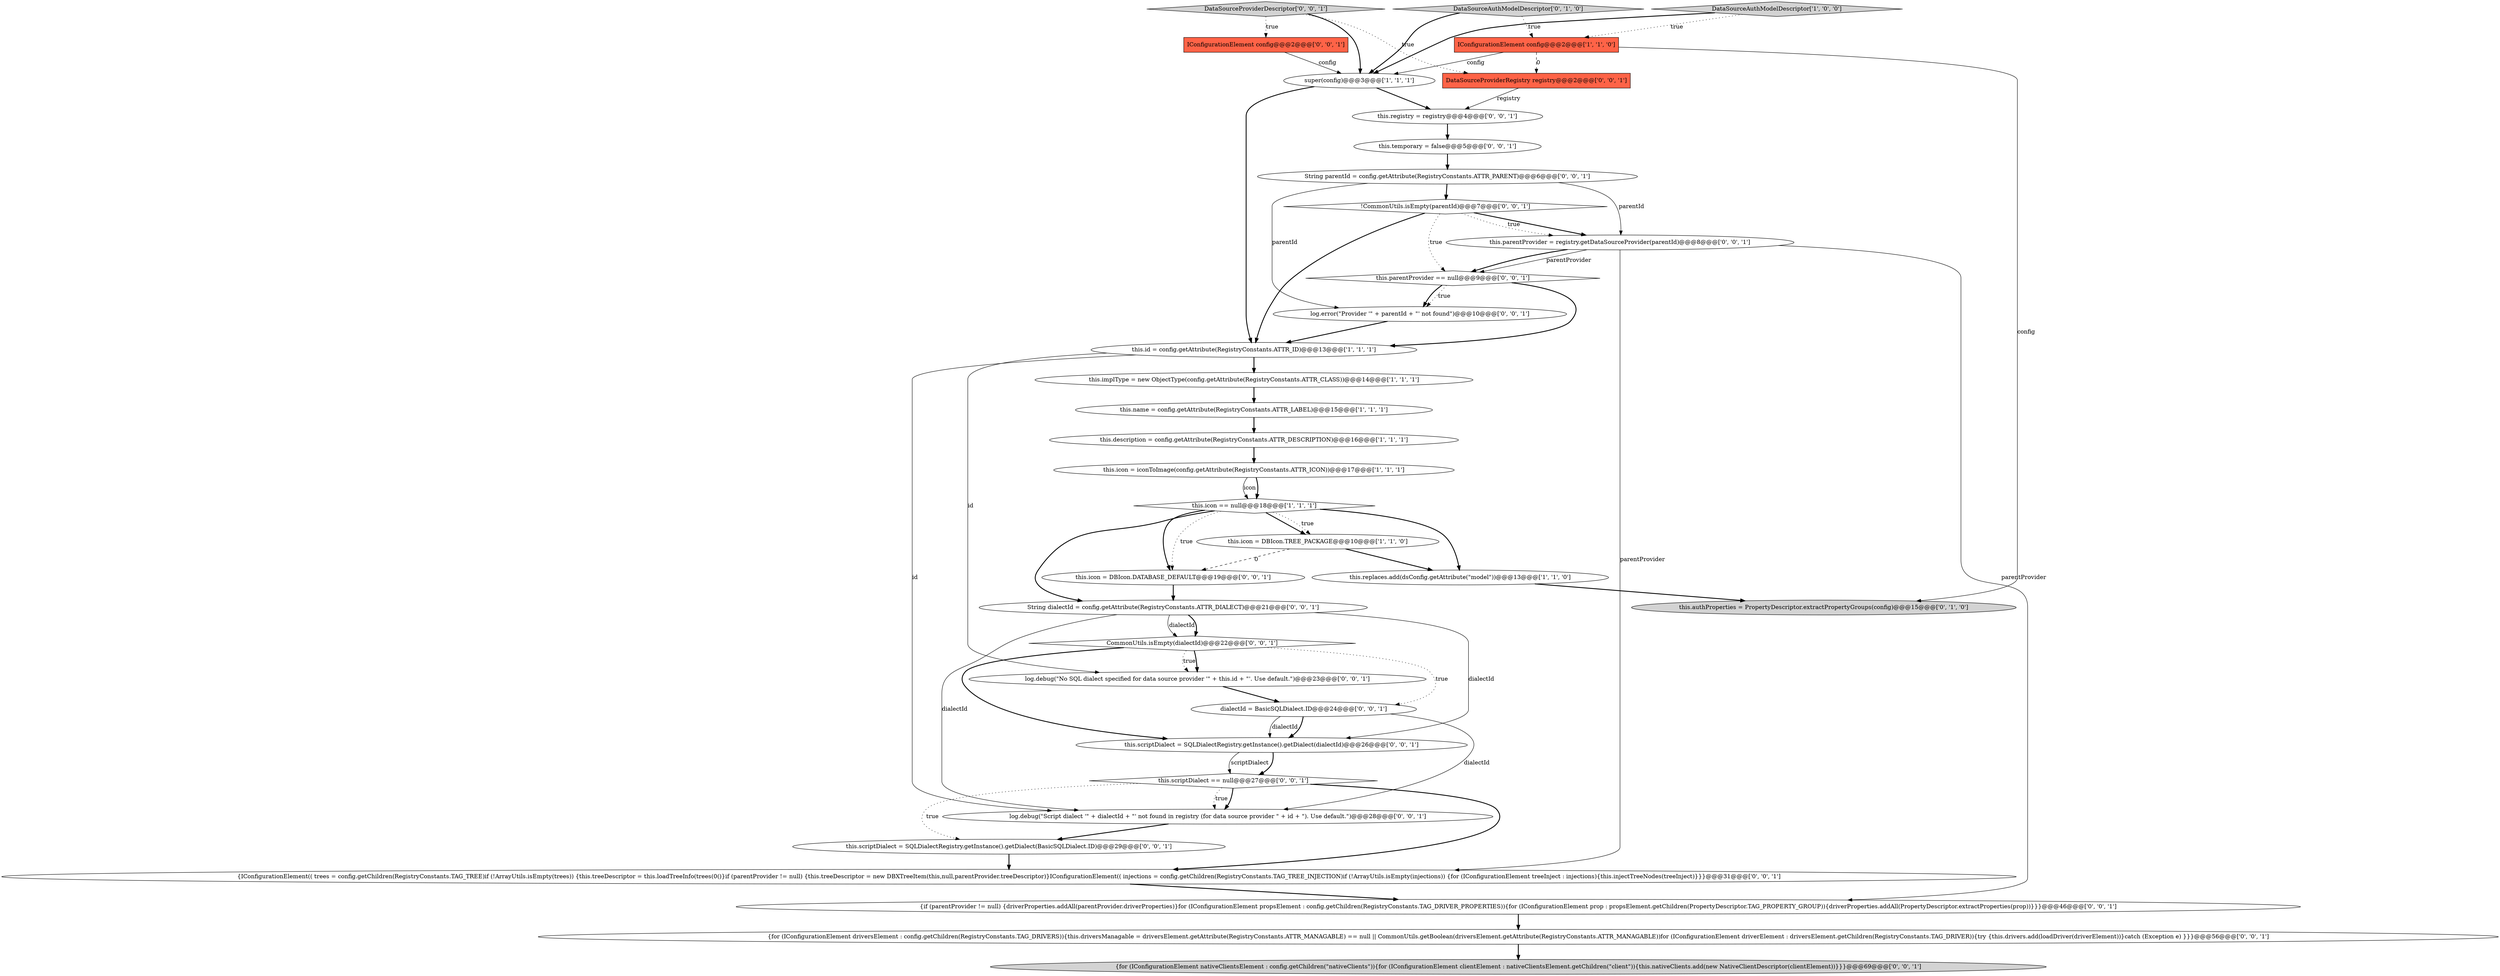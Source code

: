 digraph {
30 [style = filled, label = "IConfigurationElement config@@@2@@@['0', '0', '1']", fillcolor = tomato, shape = box image = "AAA0AAABBB3BBB"];
26 [style = filled, label = "{for (IConfigurationElement driversElement : config.getChildren(RegistryConstants.TAG_DRIVERS)){this.driversManagable = driversElement.getAttribute(RegistryConstants.ATTR_MANAGABLE) == null || CommonUtils.getBoolean(driversElement.getAttribute(RegistryConstants.ATTR_MANAGABLE))for (IConfigurationElement driverElement : driversElement.getChildren(RegistryConstants.TAG_DRIVER)){try {this.drivers.add(loadDriver(driverElement))}catch (Exception e) }}}@@@56@@@['0', '0', '1']", fillcolor = white, shape = ellipse image = "AAA0AAABBB3BBB"];
1 [style = filled, label = "this.replaces.add(dsConfig.getAttribute(\"model\"))@@@13@@@['1', '1', '0']", fillcolor = white, shape = ellipse image = "AAA0AAABBB1BBB"];
34 [style = filled, label = "DataSourceProviderRegistry registry@@@2@@@['0', '0', '1']", fillcolor = tomato, shape = box image = "AAA0AAABBB3BBB"];
19 [style = filled, label = "String dialectId = config.getAttribute(RegistryConstants.ATTR_DIALECT)@@@21@@@['0', '0', '1']", fillcolor = white, shape = ellipse image = "AAA0AAABBB3BBB"];
23 [style = filled, label = "this.icon = DBIcon.DATABASE_DEFAULT@@@19@@@['0', '0', '1']", fillcolor = white, shape = ellipse image = "AAA0AAABBB3BBB"];
35 [style = filled, label = "this.temporary = false@@@5@@@['0', '0', '1']", fillcolor = white, shape = ellipse image = "AAA0AAABBB3BBB"];
14 [style = filled, label = "log.debug(\"Script dialect '\" + dialectId + \"' not found in registry (for data source provider \" + id + \"). Use default.\")@@@28@@@['0', '0', '1']", fillcolor = white, shape = ellipse image = "AAA0AAABBB3BBB"];
20 [style = filled, label = "DataSourceProviderDescriptor['0', '0', '1']", fillcolor = lightgray, shape = diamond image = "AAA0AAABBB3BBB"];
6 [style = filled, label = "this.name = config.getAttribute(RegistryConstants.ATTR_LABEL)@@@15@@@['1', '1', '1']", fillcolor = white, shape = ellipse image = "AAA0AAABBB1BBB"];
16 [style = filled, label = "log.debug(\"No SQL dialect specified for data source provider '\" + this.id + \"'. Use default.\")@@@23@@@['0', '0', '1']", fillcolor = white, shape = ellipse image = "AAA0AAABBB3BBB"];
33 [style = filled, label = "!CommonUtils.isEmpty(parentId)@@@7@@@['0', '0', '1']", fillcolor = white, shape = diamond image = "AAA0AAABBB3BBB"];
21 [style = filled, label = "log.error(\"Provider '\" + parentId + \"' not found\")@@@10@@@['0', '0', '1']", fillcolor = white, shape = ellipse image = "AAA0AAABBB3BBB"];
0 [style = filled, label = "this.id = config.getAttribute(RegistryConstants.ATTR_ID)@@@13@@@['1', '1', '1']", fillcolor = white, shape = ellipse image = "AAA0AAABBB1BBB"];
22 [style = filled, label = "this.registry = registry@@@4@@@['0', '0', '1']", fillcolor = white, shape = ellipse image = "AAA0AAABBB3BBB"];
17 [style = filled, label = "{if (parentProvider != null) {driverProperties.addAll(parentProvider.driverProperties)}for (IConfigurationElement propsElement : config.getChildren(RegistryConstants.TAG_DRIVER_PROPERTIES)){for (IConfigurationElement prop : propsElement.getChildren(PropertyDescriptor.TAG_PROPERTY_GROUP)){driverProperties.addAll(PropertyDescriptor.extractProperties(prop))}}}@@@46@@@['0', '0', '1']", fillcolor = white, shape = ellipse image = "AAA0AAABBB3BBB"];
25 [style = filled, label = "CommonUtils.isEmpty(dialectId)@@@22@@@['0', '0', '1']", fillcolor = white, shape = diamond image = "AAA0AAABBB3BBB"];
10 [style = filled, label = "this.implType = new ObjectType(config.getAttribute(RegistryConstants.ATTR_CLASS))@@@14@@@['1', '1', '1']", fillcolor = white, shape = ellipse image = "AAA0AAABBB1BBB"];
4 [style = filled, label = "this.icon = iconToImage(config.getAttribute(RegistryConstants.ATTR_ICON))@@@17@@@['1', '1', '1']", fillcolor = white, shape = ellipse image = "AAA0AAABBB1BBB"];
27 [style = filled, label = "{IConfigurationElement(( trees = config.getChildren(RegistryConstants.TAG_TREE)if (!ArrayUtils.isEmpty(trees)) {this.treeDescriptor = this.loadTreeInfo(trees(0()}if (parentProvider != null) {this.treeDescriptor = new DBXTreeItem(this,null,parentProvider.treeDescriptor)}IConfigurationElement(( injections = config.getChildren(RegistryConstants.TAG_TREE_INJECTION)if (!ArrayUtils.isEmpty(injections)) {for (IConfigurationElement treeInject : injections){this.injectTreeNodes(treeInject)}}}@@@31@@@['0', '0', '1']", fillcolor = white, shape = ellipse image = "AAA0AAABBB3BBB"];
5 [style = filled, label = "super(config)@@@3@@@['1', '1', '1']", fillcolor = white, shape = ellipse image = "AAA0AAABBB1BBB"];
28 [style = filled, label = "this.scriptDialect = SQLDialectRegistry.getInstance().getDialect(BasicSQLDialect.ID)@@@29@@@['0', '0', '1']", fillcolor = white, shape = ellipse image = "AAA0AAABBB3BBB"];
2 [style = filled, label = "IConfigurationElement config@@@2@@@['1', '1', '0']", fillcolor = tomato, shape = box image = "AAA0AAABBB1BBB"];
8 [style = filled, label = "DataSourceAuthModelDescriptor['1', '0', '0']", fillcolor = lightgray, shape = diamond image = "AAA0AAABBB1BBB"];
18 [style = filled, label = "this.parentProvider = registry.getDataSourceProvider(parentId)@@@8@@@['0', '0', '1']", fillcolor = white, shape = ellipse image = "AAA0AAABBB3BBB"];
3 [style = filled, label = "this.icon = DBIcon.TREE_PACKAGE@@@10@@@['1', '1', '0']", fillcolor = white, shape = ellipse image = "AAA0AAABBB1BBB"];
9 [style = filled, label = "this.description = config.getAttribute(RegistryConstants.ATTR_DESCRIPTION)@@@16@@@['1', '1', '1']", fillcolor = white, shape = ellipse image = "AAA0AAABBB1BBB"];
13 [style = filled, label = "this.parentProvider == null@@@9@@@['0', '0', '1']", fillcolor = white, shape = diamond image = "AAA0AAABBB3BBB"];
12 [style = filled, label = "DataSourceAuthModelDescriptor['0', '1', '0']", fillcolor = lightgray, shape = diamond image = "AAA0AAABBB2BBB"];
24 [style = filled, label = "{for (IConfigurationElement nativeClientsElement : config.getChildren(\"nativeClients\")){for (IConfigurationElement clientElement : nativeClientsElement.getChildren(\"client\")){this.nativeClients.add(new NativeClientDescriptor(clientElement))}}}@@@69@@@['0', '0', '1']", fillcolor = lightgray, shape = ellipse image = "AAA0AAABBB3BBB"];
31 [style = filled, label = "String parentId = config.getAttribute(RegistryConstants.ATTR_PARENT)@@@6@@@['0', '0', '1']", fillcolor = white, shape = ellipse image = "AAA0AAABBB3BBB"];
32 [style = filled, label = "this.scriptDialect = SQLDialectRegistry.getInstance().getDialect(dialectId)@@@26@@@['0', '0', '1']", fillcolor = white, shape = ellipse image = "AAA0AAABBB3BBB"];
29 [style = filled, label = "dialectId = BasicSQLDialect.ID@@@24@@@['0', '0', '1']", fillcolor = white, shape = ellipse image = "AAA0AAABBB3BBB"];
15 [style = filled, label = "this.scriptDialect == null@@@27@@@['0', '0', '1']", fillcolor = white, shape = diamond image = "AAA0AAABBB3BBB"];
7 [style = filled, label = "this.icon == null@@@18@@@['1', '1', '1']", fillcolor = white, shape = diamond image = "AAA0AAABBB1BBB"];
11 [style = filled, label = "this.authProperties = PropertyDescriptor.extractPropertyGroups(config)@@@15@@@['0', '1', '0']", fillcolor = lightgray, shape = ellipse image = "AAA1AAABBB2BBB"];
29->14 [style = solid, label="dialectId"];
29->32 [style = solid, label="dialectId"];
7->23 [style = bold, label=""];
25->32 [style = bold, label=""];
26->24 [style = bold, label=""];
13->21 [style = dotted, label="true"];
17->26 [style = bold, label=""];
20->34 [style = dotted, label="true"];
4->7 [style = bold, label=""];
8->5 [style = bold, label=""];
10->6 [style = bold, label=""];
23->19 [style = bold, label=""];
9->4 [style = bold, label=""];
18->27 [style = solid, label="parentProvider"];
35->31 [style = bold, label=""];
15->28 [style = dotted, label="true"];
13->0 [style = bold, label=""];
31->18 [style = solid, label="parentId"];
19->25 [style = solid, label="dialectId"];
25->29 [style = dotted, label="true"];
25->16 [style = dotted, label="true"];
20->5 [style = bold, label=""];
3->23 [style = dashed, label="0"];
18->13 [style = solid, label="parentProvider"];
2->5 [style = solid, label="config"];
19->32 [style = solid, label="dialectId"];
18->13 [style = bold, label=""];
31->21 [style = solid, label="parentId"];
2->34 [style = dashed, label="0"];
8->2 [style = dotted, label="true"];
22->35 [style = bold, label=""];
12->2 [style = dotted, label="true"];
33->18 [style = bold, label=""];
3->1 [style = bold, label=""];
1->11 [style = bold, label=""];
6->9 [style = bold, label=""];
7->3 [style = bold, label=""];
0->10 [style = bold, label=""];
16->29 [style = bold, label=""];
19->25 [style = bold, label=""];
4->7 [style = solid, label="icon"];
15->27 [style = bold, label=""];
12->5 [style = bold, label=""];
5->0 [style = bold, label=""];
14->28 [style = bold, label=""];
25->16 [style = bold, label=""];
28->27 [style = bold, label=""];
33->18 [style = dotted, label="true"];
18->17 [style = solid, label="parentProvider"];
29->32 [style = bold, label=""];
15->14 [style = bold, label=""];
27->17 [style = bold, label=""];
19->14 [style = solid, label="dialectId"];
0->14 [style = solid, label="id"];
20->30 [style = dotted, label="true"];
5->22 [style = bold, label=""];
2->11 [style = solid, label="config"];
34->22 [style = solid, label="registry"];
0->16 [style = solid, label="id"];
7->1 [style = bold, label=""];
7->19 [style = bold, label=""];
15->14 [style = dotted, label="true"];
21->0 [style = bold, label=""];
31->33 [style = bold, label=""];
30->5 [style = solid, label="config"];
33->0 [style = bold, label=""];
32->15 [style = bold, label=""];
7->23 [style = dotted, label="true"];
32->15 [style = solid, label="scriptDialect"];
7->3 [style = dotted, label="true"];
13->21 [style = bold, label=""];
33->13 [style = dotted, label="true"];
}

